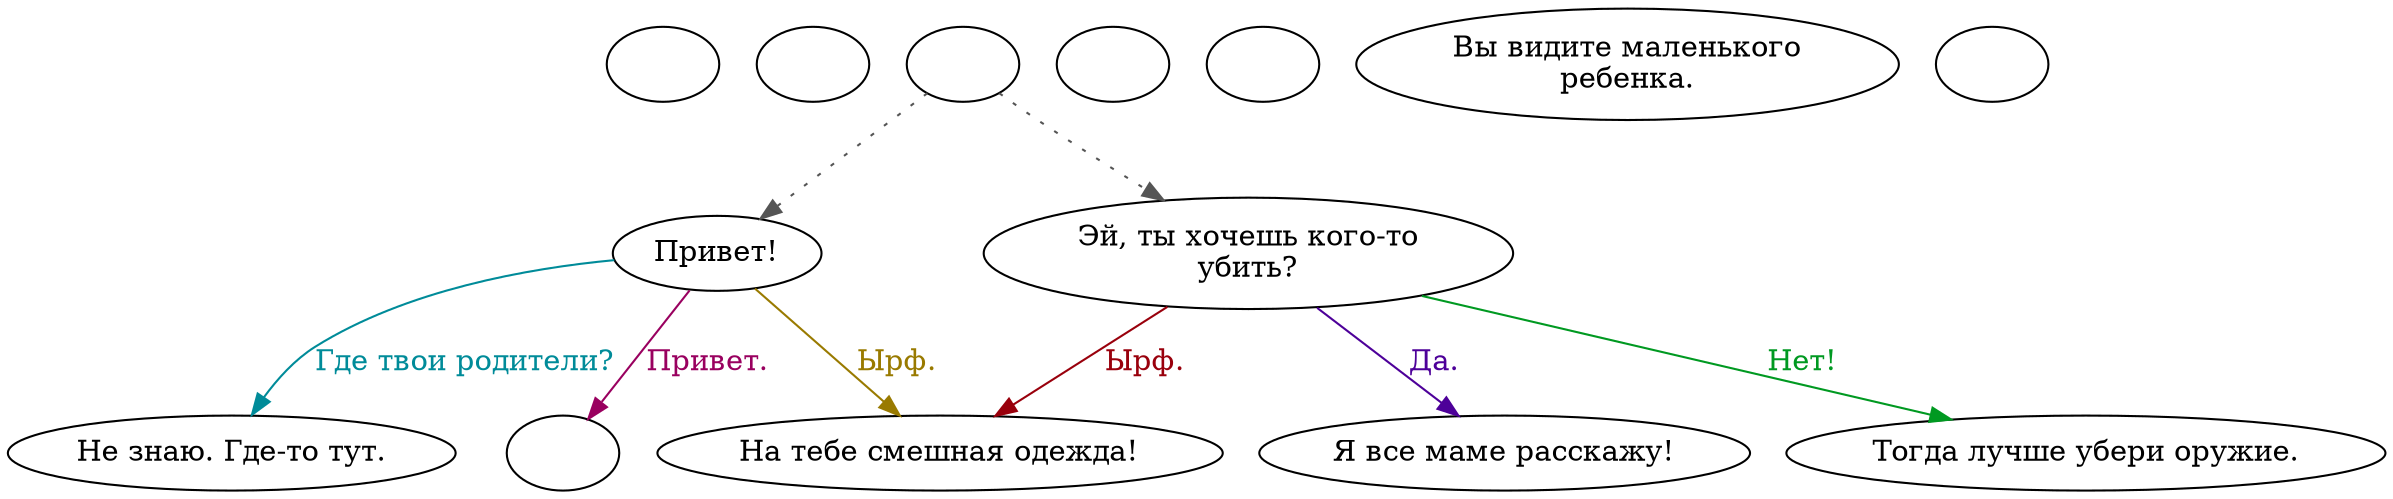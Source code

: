 digraph child {
  "start" [style=filled       fillcolor="#FFFFFF"       color="#000000"]
  "start" [label=""]
  "critter_p_proc" [style=filled       fillcolor="#FFFFFF"       color="#000000"]
  "critter_p_proc" [label=""]
  "talk_p_proc" [style=filled       fillcolor="#FFFFFF"       color="#000000"]
  "talk_p_proc" -> "child04" [style=dotted color="#555555"]
  "talk_p_proc" -> "child01" [style=dotted color="#555555"]
  "talk_p_proc" [label=""]
  "pickup_p_proc" [style=filled       fillcolor="#FFFFFF"       color="#000000"]
  "pickup_p_proc" [label=""]
  "destroy_p_proc" [style=filled       fillcolor="#FFFFFF"       color="#000000"]
  "destroy_p_proc" [label=""]
  "look_at_p_proc" [style=filled       fillcolor="#FFFFFF"       color="#000000"]
  "look_at_p_proc" [label="Вы видите маленького\nребенка."]
  "timed_event_p_proc" [style=filled       fillcolor="#FFFFFF"       color="#000000"]
  "timed_event_p_proc" [label=""]
  "child01" [style=filled       fillcolor="#FFFFFF"       color="#000000"]
  "child01" [label="Привет!"]
  "child01" -> "childend" [label="Привет." color="#99005F" fontcolor="#99005F"]
  "child01" -> "child02" [label="Где твои родители?" color="#008B99" fontcolor="#008B99"]
  "child01" -> "child03" [label="Ырф." color="#997A00" fontcolor="#997A00"]
  "child02" [style=filled       fillcolor="#FFFFFF"       color="#000000"]
  "child02" [label="Не знаю. Где-то тут."]
  "child03" [style=filled       fillcolor="#FFFFFF"       color="#000000"]
  "child03" [label="На тебе смешная одежда!"]
  "child04" [style=filled       fillcolor="#FFFFFF"       color="#000000"]
  "child04" [label="Эй, ты хочешь кого-то\nубить?"]
  "child04" -> "child05" [label="Да." color="#4D0099" fontcolor="#4D0099"]
  "child04" -> "child06" [label="Нет!" color="#009921" fontcolor="#009921"]
  "child04" -> "child03" [label="Ырф." color="#99000C" fontcolor="#99000C"]
  "child05" [style=filled       fillcolor="#FFFFFF"       color="#000000"]
  "child05" [label="Я все маме расскажу!"]
  "child06" [style=filled       fillcolor="#FFFFFF"       color="#000000"]
  "child06" [label="Тогда лучше убери оружие."]
  "childend" [style=filled       fillcolor="#FFFFFF"       color="#000000"]
  "childend" [label=""]
}